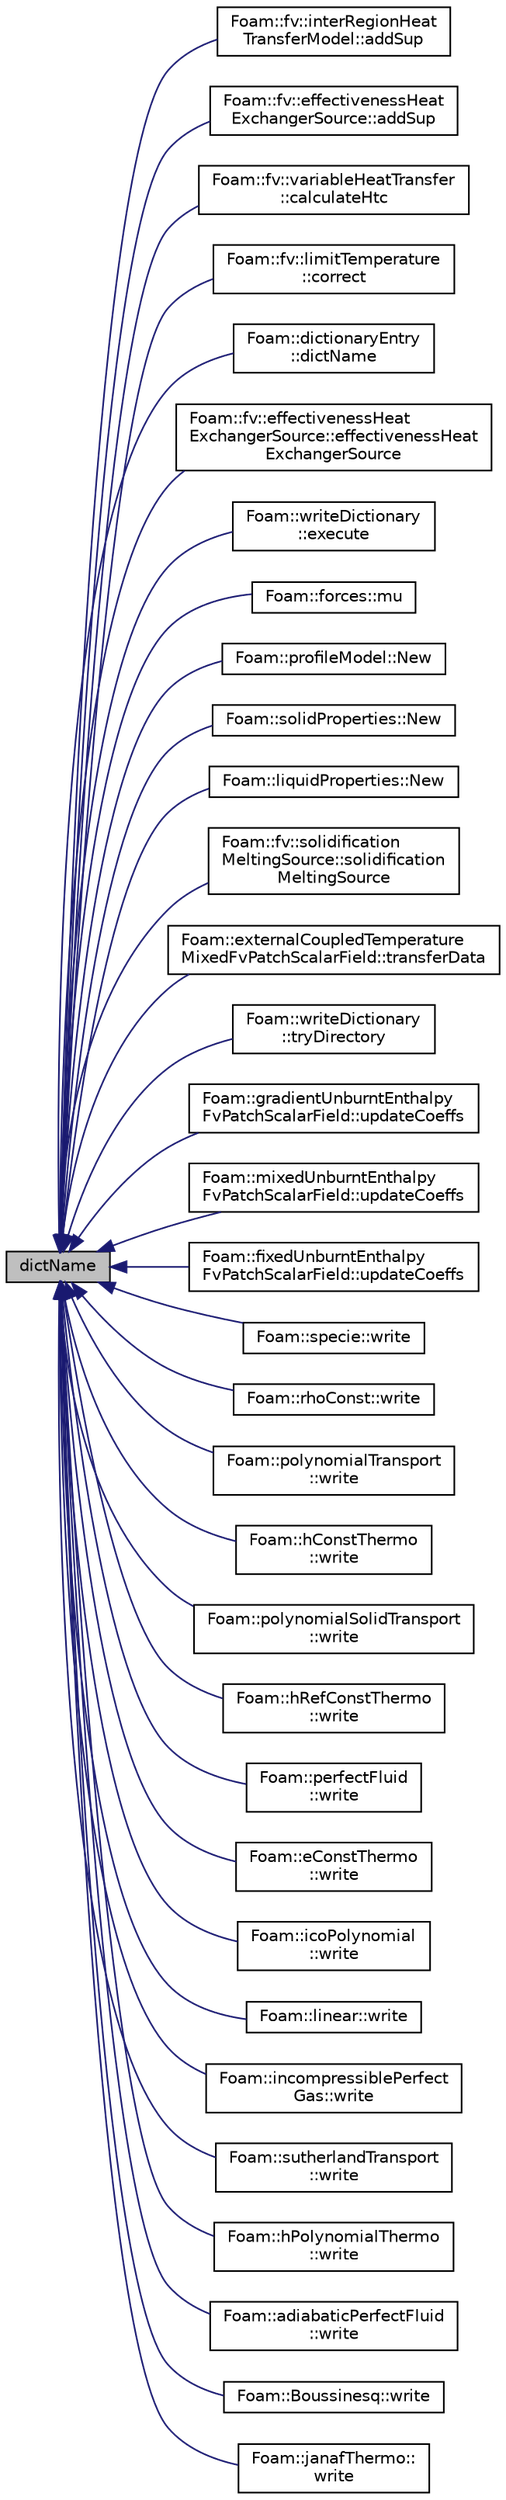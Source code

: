 digraph "dictName"
{
  bgcolor="transparent";
  edge [fontname="Helvetica",fontsize="10",labelfontname="Helvetica",labelfontsize="10"];
  node [fontname="Helvetica",fontsize="10",shape=record];
  rankdir="LR";
  Node1 [label="dictName",height=0.2,width=0.4,color="black", fillcolor="grey75", style="filled", fontcolor="black"];
  Node1 -> Node2 [dir="back",color="midnightblue",fontsize="10",style="solid",fontname="Helvetica"];
  Node2 [label="Foam::fv::interRegionHeat\lTransferModel::addSup",height=0.2,width=0.4,color="black",URL="$a01154.html#a9c3a3fc9e70c143a42b667f4c9485ec3",tooltip="Source term to energy equation. "];
  Node1 -> Node3 [dir="back",color="midnightblue",fontsize="10",style="solid",fontname="Helvetica"];
  Node3 [label="Foam::fv::effectivenessHeat\lExchangerSource::addSup",height=0.2,width=0.4,color="black",URL="$a00617.html#a42e5220cac26493394efed2c2c8b4ccd",tooltip="Scalar. "];
  Node1 -> Node4 [dir="back",color="midnightblue",fontsize="10",style="solid",fontname="Helvetica"];
  Node4 [label="Foam::fv::variableHeatTransfer\l::calculateHtc",height=0.2,width=0.4,color="black",URL="$a02773.html#ad1e0eb55111b46476f96087eb6869bf6",tooltip="Calculate the heat transfer coefficient. "];
  Node1 -> Node5 [dir="back",color="midnightblue",fontsize="10",style="solid",fontname="Helvetica"];
  Node5 [label="Foam::fv::limitTemperature\l::correct",height=0.2,width=0.4,color="black",URL="$a01317.html#ab413c9f63cec07b4f4a71580fe00a632",tooltip="Correct the energy field. "];
  Node1 -> Node6 [dir="back",color="midnightblue",fontsize="10",style="solid",fontname="Helvetica"];
  Node6 [label="Foam::dictionaryEntry\l::dictName",height=0.2,width=0.4,color="black",URL="$a00520.html#a0c0f7c5d75947353dc8dc6cbe4df98ea",tooltip="Return the local dictionary name (final part of scoped name) "];
  Node1 -> Node7 [dir="back",color="midnightblue",fontsize="10",style="solid",fontname="Helvetica"];
  Node7 [label="Foam::fv::effectivenessHeat\lExchangerSource::effectivenessHeat\lExchangerSource",height=0.2,width=0.4,color="black",URL="$a00617.html#ab70beb47d666047f9d0aff466bc02e73",tooltip="Construct from components. "];
  Node1 -> Node8 [dir="back",color="midnightblue",fontsize="10",style="solid",fontname="Helvetica"];
  Node8 [label="Foam::writeDictionary\l::execute",height=0.2,width=0.4,color="black",URL="$a02859.html#a61af3e60b94ae3e748f6fbac1e794af7",tooltip="Execute, currently does nothing. "];
  Node1 -> Node9 [dir="back",color="midnightblue",fontsize="10",style="solid",fontname="Helvetica"];
  Node9 [label="Foam::forces::mu",height=0.2,width=0.4,color="black",URL="$a00847.html#ade8fb1431336c11c1314fc324691128f",tooltip="Dynamic viscosity field. "];
  Node1 -> Node10 [dir="back",color="midnightblue",fontsize="10",style="solid",fontname="Helvetica"];
  Node10 [label="Foam::profileModel::New",height=0.2,width=0.4,color="black",URL="$a01991.html#ae556255d53d2ffe84e154d1205a2f7a5",tooltip="Return a reference to the selected fvOption model. "];
  Node1 -> Node11 [dir="back",color="midnightblue",fontsize="10",style="solid",fontname="Helvetica"];
  Node11 [label="Foam::solidProperties::New",height=0.2,width=0.4,color="black",URL="$a02360.html#a6c6b504a35b769611294632fb557401f",tooltip="Return a pointer to a new solidProperties created from dictionary. "];
  Node1 -> Node12 [dir="back",color="midnightblue",fontsize="10",style="solid",fontname="Helvetica"];
  Node12 [label="Foam::liquidProperties::New",height=0.2,width=0.4,color="black",URL="$a01351.html#adb99f56946c927dc4bdb651275340f61",tooltip="Return a pointer to a new liquidProperties created from dictionary. "];
  Node1 -> Node13 [dir="back",color="midnightblue",fontsize="10",style="solid",fontname="Helvetica"];
  Node13 [label="Foam::fv::solidification\lMeltingSource::solidification\lMeltingSource",height=0.2,width=0.4,color="black",URL="$a02356.html#a10534420c378499d12763983dfc41687",tooltip="Construct from explicit source name and mesh. "];
  Node1 -> Node14 [dir="back",color="midnightblue",fontsize="10",style="solid",fontname="Helvetica"];
  Node14 [label="Foam::externalCoupledTemperature\lMixedFvPatchScalarField::transferData",height=0.2,width=0.4,color="black",URL="$a00701.html#a0b1b3cb36932ce3499b0f68b6172d183",tooltip="Transfer data for external source. "];
  Node1 -> Node15 [dir="back",color="midnightblue",fontsize="10",style="solid",fontname="Helvetica"];
  Node15 [label="Foam::writeDictionary\l::tryDirectory",height=0.2,width=0.4,color="black",URL="$a02859.html#a113e00641d54672c81a440cfcb170ce2",tooltip="Helper function to write the dictionary if found at location. "];
  Node1 -> Node16 [dir="back",color="midnightblue",fontsize="10",style="solid",fontname="Helvetica"];
  Node16 [label="Foam::gradientUnburntEnthalpy\lFvPatchScalarField::updateCoeffs",height=0.2,width=0.4,color="black",URL="$a00932.html#a7e24eafac629d3733181cd942d4c902f",tooltip="Update the coefficients associated with the patch field. "];
  Node1 -> Node17 [dir="back",color="midnightblue",fontsize="10",style="solid",fontname="Helvetica"];
  Node17 [label="Foam::mixedUnburntEnthalpy\lFvPatchScalarField::updateCoeffs",height=0.2,width=0.4,color="black",URL="$a01505.html#a7e24eafac629d3733181cd942d4c902f",tooltip="Update the coefficients associated with the patch field. "];
  Node1 -> Node18 [dir="back",color="midnightblue",fontsize="10",style="solid",fontname="Helvetica"];
  Node18 [label="Foam::fixedUnburntEnthalpy\lFvPatchScalarField::updateCoeffs",height=0.2,width=0.4,color="black",URL="$a00828.html#a7e24eafac629d3733181cd942d4c902f",tooltip="Update the coefficients associated with the patch field. "];
  Node1 -> Node19 [dir="back",color="midnightblue",fontsize="10",style="solid",fontname="Helvetica"];
  Node19 [label="Foam::specie::write",height=0.2,width=0.4,color="black",URL="$a02377.html#a4bc86b48333705e13add9de0db8eebd3",tooltip="Write to Ostream. "];
  Node1 -> Node20 [dir="back",color="midnightblue",fontsize="10",style="solid",fontname="Helvetica"];
  Node20 [label="Foam::rhoConst::write",height=0.2,width=0.4,color="black",URL="$a02185.html#a4bc86b48333705e13add9de0db8eebd3",tooltip="Write to Ostream. "];
  Node1 -> Node21 [dir="back",color="midnightblue",fontsize="10",style="solid",fontname="Helvetica"];
  Node21 [label="Foam::polynomialTransport\l::write",height=0.2,width=0.4,color="black",URL="$a01921.html#a4bc86b48333705e13add9de0db8eebd3",tooltip="Write to Ostream. "];
  Node1 -> Node22 [dir="back",color="midnightblue",fontsize="10",style="solid",fontname="Helvetica"];
  Node22 [label="Foam::hConstThermo\l::write",height=0.2,width=0.4,color="black",URL="$a00978.html#a4bc86b48333705e13add9de0db8eebd3",tooltip="Write to Ostream. "];
  Node1 -> Node23 [dir="back",color="midnightblue",fontsize="10",style="solid",fontname="Helvetica"];
  Node23 [label="Foam::polynomialSolidTransport\l::write",height=0.2,width=0.4,color="black",URL="$a01920.html#a4bc86b48333705e13add9de0db8eebd3",tooltip="Write to Ostream. "];
  Node1 -> Node24 [dir="back",color="midnightblue",fontsize="10",style="solid",fontname="Helvetica"];
  Node24 [label="Foam::hRefConstThermo\l::write",height=0.2,width=0.4,color="black",URL="$a01007.html#a4bc86b48333705e13add9de0db8eebd3",tooltip="Write to Ostream. "];
  Node1 -> Node25 [dir="back",color="midnightblue",fontsize="10",style="solid",fontname="Helvetica"];
  Node25 [label="Foam::perfectFluid\l::write",height=0.2,width=0.4,color="black",URL="$a01818.html#a4bc86b48333705e13add9de0db8eebd3",tooltip="Write to Ostream. "];
  Node1 -> Node26 [dir="back",color="midnightblue",fontsize="10",style="solid",fontname="Helvetica"];
  Node26 [label="Foam::eConstThermo\l::write",height=0.2,width=0.4,color="black",URL="$a00603.html#a4bc86b48333705e13add9de0db8eebd3",tooltip="Write to Ostream. "];
  Node1 -> Node27 [dir="back",color="midnightblue",fontsize="10",style="solid",fontname="Helvetica"];
  Node27 [label="Foam::icoPolynomial\l::write",height=0.2,width=0.4,color="black",URL="$a01017.html#a4bc86b48333705e13add9de0db8eebd3",tooltip="Write to Ostream. "];
  Node1 -> Node28 [dir="back",color="midnightblue",fontsize="10",style="solid",fontname="Helvetica"];
  Node28 [label="Foam::linear::write",height=0.2,width=0.4,color="black",URL="$a01324.html#a4bc86b48333705e13add9de0db8eebd3",tooltip="Write to Ostream. "];
  Node1 -> Node29 [dir="back",color="midnightblue",fontsize="10",style="solid",fontname="Helvetica"];
  Node29 [label="Foam::incompressiblePerfect\lGas::write",height=0.2,width=0.4,color="black",URL="$a01037.html#a4bc86b48333705e13add9de0db8eebd3",tooltip="Write to Ostream. "];
  Node1 -> Node30 [dir="back",color="midnightblue",fontsize="10",style="solid",fontname="Helvetica"];
  Node30 [label="Foam::sutherlandTransport\l::write",height=0.2,width=0.4,color="black",URL="$a02499.html#a4bc86b48333705e13add9de0db8eebd3",tooltip="Write to Ostream. "];
  Node1 -> Node31 [dir="back",color="midnightblue",fontsize="10",style="solid",fontname="Helvetica"];
  Node31 [label="Foam::hPolynomialThermo\l::write",height=0.2,width=0.4,color="black",URL="$a01005.html#a4bc86b48333705e13add9de0db8eebd3",tooltip="Write to Ostream. "];
  Node1 -> Node32 [dir="back",color="midnightblue",fontsize="10",style="solid",fontname="Helvetica"];
  Node32 [label="Foam::adiabaticPerfectFluid\l::write",height=0.2,width=0.4,color="black",URL="$a00029.html#a4bc86b48333705e13add9de0db8eebd3",tooltip="Write to Ostream. "];
  Node1 -> Node33 [dir="back",color="midnightblue",fontsize="10",style="solid",fontname="Helvetica"];
  Node33 [label="Foam::Boussinesq::write",height=0.2,width=0.4,color="black",URL="$a00156.html#a4bc86b48333705e13add9de0db8eebd3",tooltip="Write to Ostream. "];
  Node1 -> Node34 [dir="back",color="midnightblue",fontsize="10",style="solid",fontname="Helvetica"];
  Node34 [label="Foam::janafThermo::\lwrite",height=0.2,width=0.4,color="black",URL="$a01208.html#a4bc86b48333705e13add9de0db8eebd3",tooltip="Write to Ostream. "];
}
